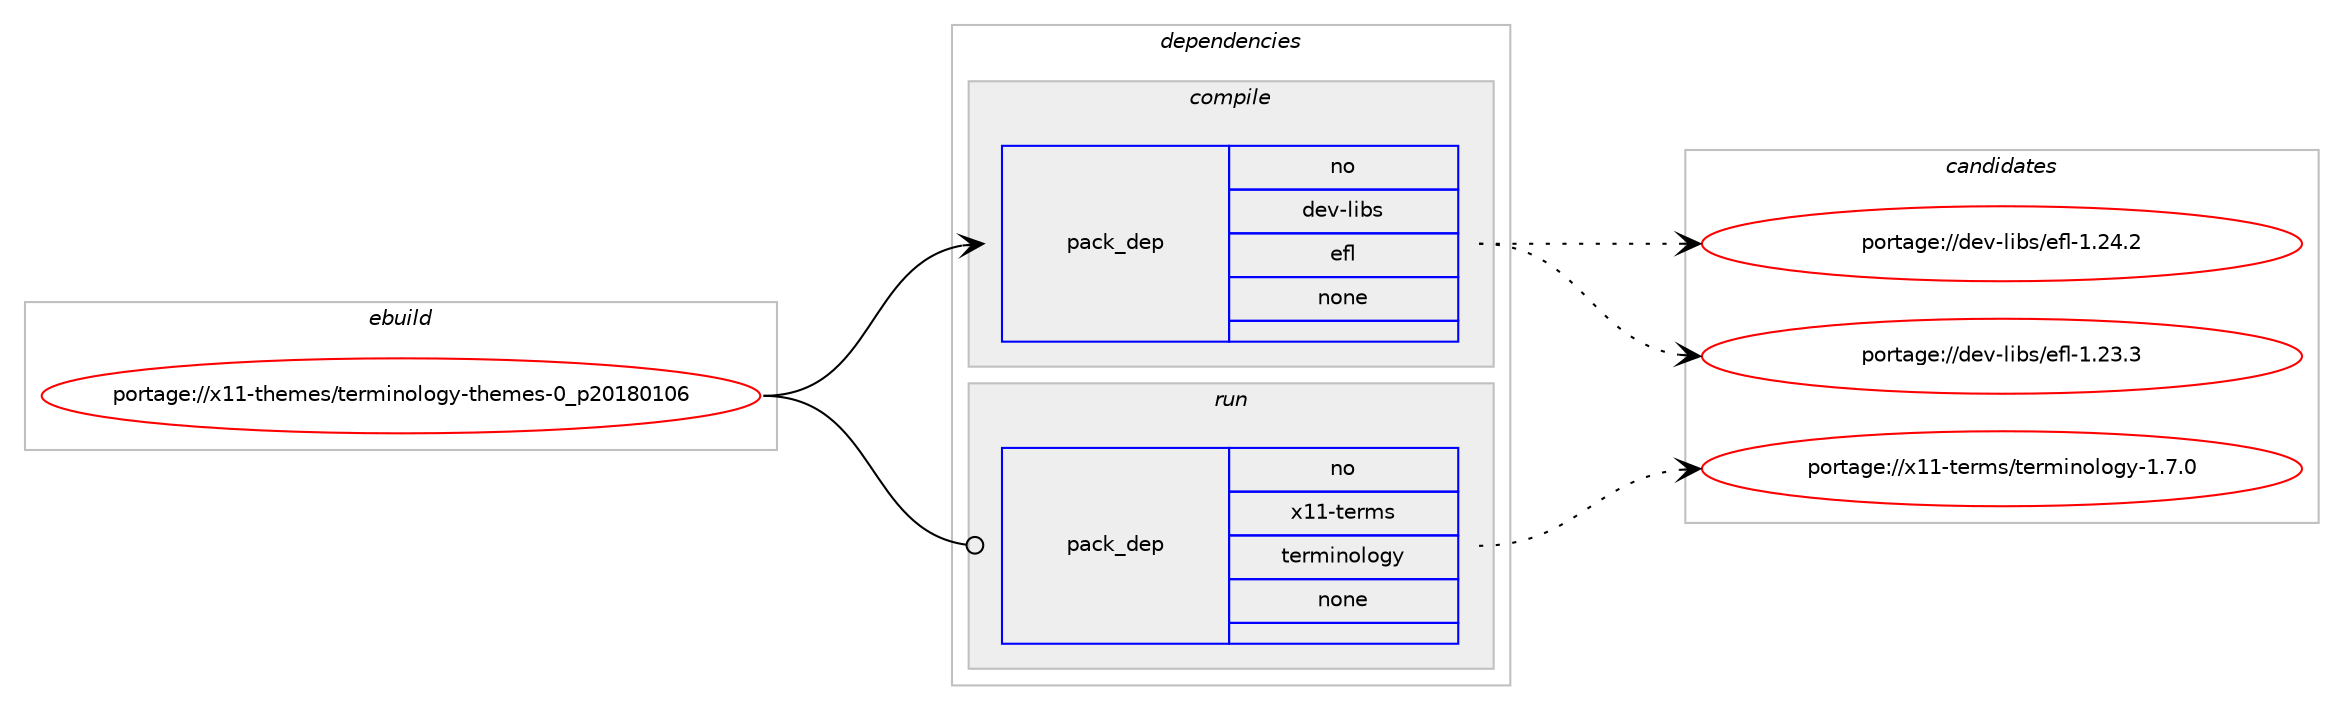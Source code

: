 digraph prolog {

# *************
# Graph options
# *************

newrank=true;
concentrate=true;
compound=true;
graph [rankdir=LR,fontname=Helvetica,fontsize=10,ranksep=1.5];#, ranksep=2.5, nodesep=0.2];
edge  [arrowhead=vee];
node  [fontname=Helvetica,fontsize=10];

# **********
# The ebuild
# **********

subgraph cluster_leftcol {
color=gray;
rank=same;
label=<<i>ebuild</i>>;
id [label="portage://x11-themes/terminology-themes-0_p20180106", color=red, width=4, href="../x11-themes/terminology-themes-0_p20180106.svg"];
}

# ****************
# The dependencies
# ****************

subgraph cluster_midcol {
color=gray;
label=<<i>dependencies</i>>;
subgraph cluster_compile {
fillcolor="#eeeeee";
style=filled;
label=<<i>compile</i>>;
subgraph pack735 {
dependency881 [label=<<TABLE BORDER="0" CELLBORDER="1" CELLSPACING="0" CELLPADDING="4" WIDTH="220"><TR><TD ROWSPAN="6" CELLPADDING="30">pack_dep</TD></TR><TR><TD WIDTH="110">no</TD></TR><TR><TD>dev-libs</TD></TR><TR><TD>efl</TD></TR><TR><TD>none</TD></TR><TR><TD></TD></TR></TABLE>>, shape=none, color=blue];
}
id:e -> dependency881:w [weight=20,style="solid",arrowhead="vee"];
}
subgraph cluster_compileandrun {
fillcolor="#eeeeee";
style=filled;
label=<<i>compile and run</i>>;
}
subgraph cluster_run {
fillcolor="#eeeeee";
style=filled;
label=<<i>run</i>>;
subgraph pack736 {
dependency882 [label=<<TABLE BORDER="0" CELLBORDER="1" CELLSPACING="0" CELLPADDING="4" WIDTH="220"><TR><TD ROWSPAN="6" CELLPADDING="30">pack_dep</TD></TR><TR><TD WIDTH="110">no</TD></TR><TR><TD>x11-terms</TD></TR><TR><TD>terminology</TD></TR><TR><TD>none</TD></TR><TR><TD></TD></TR></TABLE>>, shape=none, color=blue];
}
id:e -> dependency882:w [weight=20,style="solid",arrowhead="odot"];
}
}

# **************
# The candidates
# **************

subgraph cluster_choices {
rank=same;
color=gray;
label=<<i>candidates</i>>;

subgraph choice735 {
color=black;
nodesep=1;
choice10010111845108105981154710110210845494650524650 [label="portage://dev-libs/efl-1.24.2", color=red, width=4,href="../dev-libs/efl-1.24.2.svg"];
choice10010111845108105981154710110210845494650514651 [label="portage://dev-libs/efl-1.23.3", color=red, width=4,href="../dev-libs/efl-1.23.3.svg"];
dependency881:e -> choice10010111845108105981154710110210845494650524650:w [style=dotted,weight="100"];
dependency881:e -> choice10010111845108105981154710110210845494650514651:w [style=dotted,weight="100"];
}
subgraph choice736 {
color=black;
nodesep=1;
choice12049494511610111410911547116101114109105110111108111103121454946554648 [label="portage://x11-terms/terminology-1.7.0", color=red, width=4,href="../x11-terms/terminology-1.7.0.svg"];
dependency882:e -> choice12049494511610111410911547116101114109105110111108111103121454946554648:w [style=dotted,weight="100"];
}
}

}
